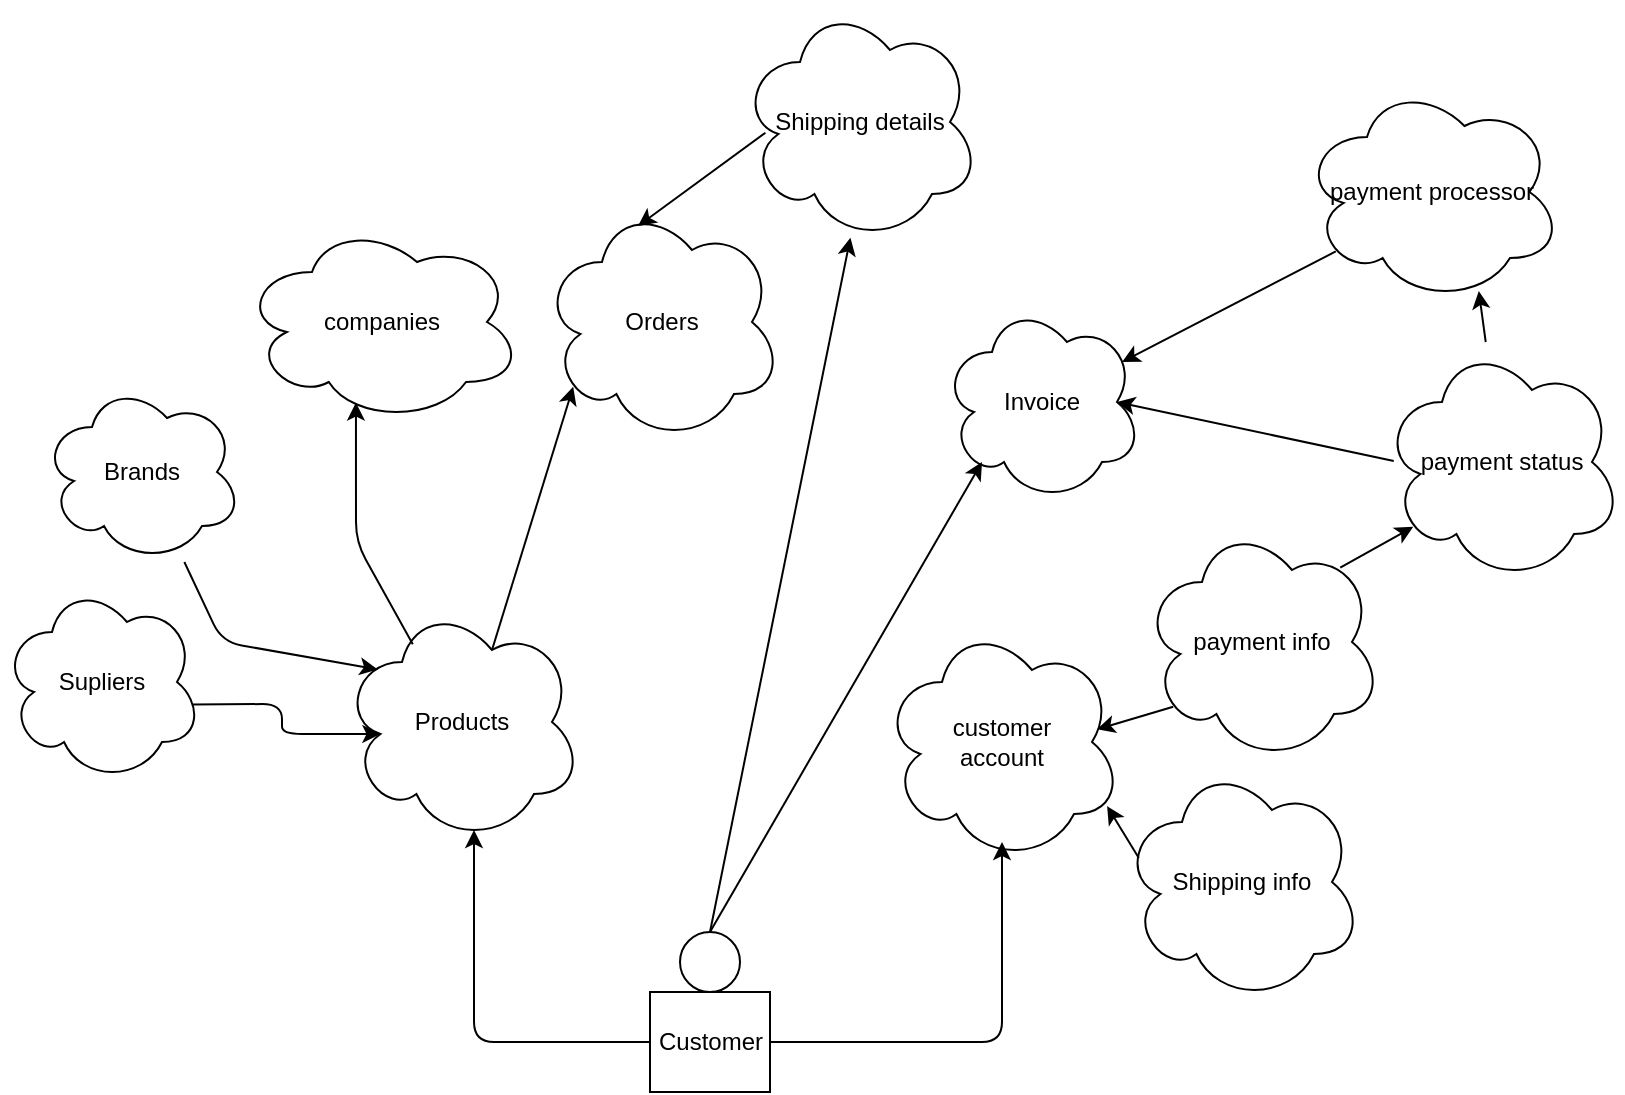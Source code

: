 <mxfile>
    <diagram id="iNdWTHSEpftHCBJ2FzuY" name="Page-1">
        <mxGraphModel dx="718" dy="617" grid="1" gridSize="10" guides="1" tooltips="1" connect="1" arrows="1" fold="1" page="1" pageScale="1" pageWidth="827" pageHeight="1169" math="0" shadow="0">
            <root>
                <mxCell id="0"/>
                <mxCell id="1" parent="0"/>
                <mxCell id="2" value="" style="shape=ellipse;html=1;dashed=0;whitespace=wrap;aspect=fixed;perimeter=ellipsePerimeter;" vertex="1" parent="1">
                    <mxGeometry x="369" y="555" width="30" height="30" as="geometry"/>
                </mxCell>
                <mxCell id="3" value="Customer" style="html=1;dashed=0;whitespace=wrap;" vertex="1" parent="1">
                    <mxGeometry x="354" y="585" width="60" height="50" as="geometry"/>
                </mxCell>
                <mxCell id="5" value="Products" style="shape=cloud;whiteSpace=wrap;html=1;" vertex="1" parent="1">
                    <mxGeometry x="200" y="390" width="120" height="120" as="geometry"/>
                </mxCell>
                <mxCell id="6" value="Supliers" style="shape=cloud;whiteSpace=wrap;html=1;" vertex="1" parent="1">
                    <mxGeometry x="30" y="380" width="100" height="100" as="geometry"/>
                </mxCell>
                <mxCell id="7" value="" style="endArrow=classic;html=1;exitX=0.953;exitY=0.612;exitDx=0;exitDy=0;exitPerimeter=0;entryX=0.16;entryY=0.55;entryDx=0;entryDy=0;entryPerimeter=0;" edge="1" parent="1" source="6" target="5">
                    <mxGeometry width="50" height="50" relative="1" as="geometry">
                        <mxPoint x="270" y="610" as="sourcePoint"/>
                        <mxPoint x="320" y="560" as="targetPoint"/>
                        <Array as="points">
                            <mxPoint x="170" y="441"/>
                            <mxPoint x="170" y="456"/>
                        </Array>
                    </mxGeometry>
                </mxCell>
                <mxCell id="8" value="" style="endArrow=classic;html=1;entryX=0.55;entryY=0.95;entryDx=0;entryDy=0;entryPerimeter=0;exitX=0;exitY=0.5;exitDx=0;exitDy=0;" edge="1" parent="1" source="3" target="5">
                    <mxGeometry width="50" height="50" relative="1" as="geometry">
                        <mxPoint x="270" y="610" as="sourcePoint"/>
                        <mxPoint x="320" y="560" as="targetPoint"/>
                        <Array as="points">
                            <mxPoint x="266" y="610"/>
                        </Array>
                    </mxGeometry>
                </mxCell>
                <mxCell id="9" value="customer&lt;br&gt;account" style="shape=cloud;whiteSpace=wrap;html=1;" vertex="1" parent="1">
                    <mxGeometry x="470" y="400" width="120" height="120" as="geometry"/>
                </mxCell>
                <mxCell id="10" value="" style="endArrow=classic;html=1;exitX=1;exitY=0.5;exitDx=0;exitDy=0;" edge="1" parent="1" source="3">
                    <mxGeometry width="50" height="50" relative="1" as="geometry">
                        <mxPoint x="480" y="560" as="sourcePoint"/>
                        <mxPoint x="530" y="510" as="targetPoint"/>
                        <Array as="points">
                            <mxPoint x="530" y="610"/>
                        </Array>
                    </mxGeometry>
                </mxCell>
                <mxCell id="11" value="Brands" style="shape=cloud;whiteSpace=wrap;html=1;" vertex="1" parent="1">
                    <mxGeometry x="50" y="280" width="100" height="90" as="geometry"/>
                </mxCell>
                <mxCell id="12" value="" style="endArrow=classic;html=1;entryX=0.149;entryY=0.281;entryDx=0;entryDy=0;entryPerimeter=0;" edge="1" parent="1" source="11" target="5">
                    <mxGeometry width="50" height="50" relative="1" as="geometry">
                        <mxPoint x="270" y="520" as="sourcePoint"/>
                        <mxPoint x="320" y="470" as="targetPoint"/>
                        <Array as="points">
                            <mxPoint x="140" y="410"/>
                        </Array>
                    </mxGeometry>
                </mxCell>
                <mxCell id="14" value="companies" style="shape=cloud;whiteSpace=wrap;html=1;" vertex="1" parent="1">
                    <mxGeometry x="150" y="200" width="140" height="100" as="geometry"/>
                </mxCell>
                <mxCell id="15" value="" style="endArrow=classic;html=1;entryX=0.407;entryY=0.903;entryDx=0;entryDy=0;entryPerimeter=0;exitX=0.295;exitY=0.176;exitDx=0;exitDy=0;exitPerimeter=0;" edge="1" parent="1" source="5" target="14">
                    <mxGeometry width="50" height="50" relative="1" as="geometry">
                        <mxPoint x="270" y="430" as="sourcePoint"/>
                        <mxPoint x="320" y="380" as="targetPoint"/>
                        <Array as="points">
                            <mxPoint x="207" y="360"/>
                        </Array>
                    </mxGeometry>
                </mxCell>
                <mxCell id="16" value="Shipping info" style="shape=cloud;whiteSpace=wrap;html=1;" vertex="1" parent="1">
                    <mxGeometry x="590" y="470" width="120" height="120" as="geometry"/>
                </mxCell>
                <mxCell id="17" value="" style="endArrow=classic;html=1;entryX=0.938;entryY=0.767;entryDx=0;entryDy=0;entryPerimeter=0;exitX=0.07;exitY=0.4;exitDx=0;exitDy=0;exitPerimeter=0;" edge="1" parent="1" source="16" target="9">
                    <mxGeometry width="50" height="50" relative="1" as="geometry">
                        <mxPoint x="370" y="430" as="sourcePoint"/>
                        <mxPoint x="420" y="380" as="targetPoint"/>
                    </mxGeometry>
                </mxCell>
                <mxCell id="18" value="payment info" style="shape=cloud;whiteSpace=wrap;html=1;" vertex="1" parent="1">
                    <mxGeometry x="600" y="350" width="120" height="120" as="geometry"/>
                </mxCell>
                <mxCell id="19" value="" style="endArrow=classic;html=1;entryX=0.896;entryY=0.447;entryDx=0;entryDy=0;entryPerimeter=0;exitX=0.13;exitY=0.77;exitDx=0;exitDy=0;exitPerimeter=0;" edge="1" parent="1" source="18" target="9">
                    <mxGeometry width="50" height="50" relative="1" as="geometry">
                        <mxPoint x="370" y="430" as="sourcePoint"/>
                        <mxPoint x="420" y="380" as="targetPoint"/>
                    </mxGeometry>
                </mxCell>
                <mxCell id="20" value="Orders" style="shape=cloud;whiteSpace=wrap;html=1;" vertex="1" parent="1">
                    <mxGeometry x="300" y="190" width="120" height="120" as="geometry"/>
                </mxCell>
                <mxCell id="21" value="" style="endArrow=classic;html=1;exitX=0.625;exitY=0.2;exitDx=0;exitDy=0;exitPerimeter=0;entryX=0.13;entryY=0.77;entryDx=0;entryDy=0;entryPerimeter=0;" edge="1" parent="1" source="5" target="20">
                    <mxGeometry width="50" height="50" relative="1" as="geometry">
                        <mxPoint x="370" y="350" as="sourcePoint"/>
                        <mxPoint x="420" y="300" as="targetPoint"/>
                    </mxGeometry>
                </mxCell>
                <mxCell id="22" value="Shipping details" style="shape=cloud;whiteSpace=wrap;html=1;" vertex="1" parent="1">
                    <mxGeometry x="399" y="90" width="120" height="120" as="geometry"/>
                </mxCell>
                <mxCell id="23" value="" style="endArrow=classic;html=1;entryX=0.46;entryY=0.982;entryDx=0;entryDy=0;entryPerimeter=0;exitX=0.5;exitY=0;exitDx=0;exitDy=0;" edge="1" parent="1" source="2" target="22">
                    <mxGeometry width="50" height="50" relative="1" as="geometry">
                        <mxPoint x="370" y="350" as="sourcePoint"/>
                        <mxPoint x="420" y="300" as="targetPoint"/>
                    </mxGeometry>
                </mxCell>
                <mxCell id="24" value="" style="endArrow=classic;html=1;entryX=0.4;entryY=0.1;entryDx=0;entryDy=0;entryPerimeter=0;exitX=0.106;exitY=0.545;exitDx=0;exitDy=0;exitPerimeter=0;" edge="1" parent="1" source="22" target="20">
                    <mxGeometry width="50" height="50" relative="1" as="geometry">
                        <mxPoint x="370" y="350" as="sourcePoint"/>
                        <mxPoint x="420" y="300" as="targetPoint"/>
                    </mxGeometry>
                </mxCell>
                <mxCell id="25" value="payment status" style="shape=cloud;whiteSpace=wrap;html=1;" vertex="1" parent="1">
                    <mxGeometry x="720" y="260" width="120" height="120" as="geometry"/>
                </mxCell>
                <mxCell id="26" value="" style="endArrow=classic;html=1;exitX=0.826;exitY=0.19;exitDx=0;exitDy=0;exitPerimeter=0;entryX=0.13;entryY=0.77;entryDx=0;entryDy=0;entryPerimeter=0;" edge="1" parent="1" source="18" target="25">
                    <mxGeometry width="50" height="50" relative="1" as="geometry">
                        <mxPoint x="570" y="350" as="sourcePoint"/>
                        <mxPoint x="620" y="300" as="targetPoint"/>
                    </mxGeometry>
                </mxCell>
                <mxCell id="27" value="Invoice" style="shape=cloud;whiteSpace=wrap;html=1;" vertex="1" parent="1">
                    <mxGeometry x="500" y="240" width="100" height="100" as="geometry"/>
                </mxCell>
                <mxCell id="28" value="" style="endArrow=classic;html=1;exitX=0.5;exitY=0;exitDx=0;exitDy=0;" edge="1" parent="1" source="2">
                    <mxGeometry width="50" height="50" relative="1" as="geometry">
                        <mxPoint x="470" y="370" as="sourcePoint"/>
                        <mxPoint x="520" y="320" as="targetPoint"/>
                    </mxGeometry>
                </mxCell>
                <mxCell id="29" value="payment processor" style="shape=cloud;whiteSpace=wrap;html=1;" vertex="1" parent="1">
                    <mxGeometry x="680" y="130" width="130" height="110" as="geometry"/>
                </mxCell>
                <mxCell id="30" value="" style="endArrow=classic;html=1;exitX=0.13;exitY=0.77;exitDx=0;exitDy=0;exitPerimeter=0;" edge="1" parent="1" source="29">
                    <mxGeometry width="50" height="50" relative="1" as="geometry">
                        <mxPoint x="570" y="350" as="sourcePoint"/>
                        <mxPoint x="590" y="270" as="targetPoint"/>
                    </mxGeometry>
                </mxCell>
                <mxCell id="31" value="" style="endArrow=classic;html=1;entryX=0.68;entryY=0.95;entryDx=0;entryDy=0;entryPerimeter=0;" edge="1" parent="1" source="25" target="29">
                    <mxGeometry width="50" height="50" relative="1" as="geometry">
                        <mxPoint x="570" y="350" as="sourcePoint"/>
                        <mxPoint x="620" y="300" as="targetPoint"/>
                    </mxGeometry>
                </mxCell>
                <mxCell id="32" value="" style="endArrow=classic;html=1;entryX=0.875;entryY=0.5;entryDx=0;entryDy=0;entryPerimeter=0;exitX=0.049;exitY=0.496;exitDx=0;exitDy=0;exitPerimeter=0;" edge="1" parent="1" source="25" target="27">
                    <mxGeometry width="50" height="50" relative="1" as="geometry">
                        <mxPoint x="570" y="350" as="sourcePoint"/>
                        <mxPoint x="620" y="300" as="targetPoint"/>
                    </mxGeometry>
                </mxCell>
            </root>
        </mxGraphModel>
    </diagram>
</mxfile>
